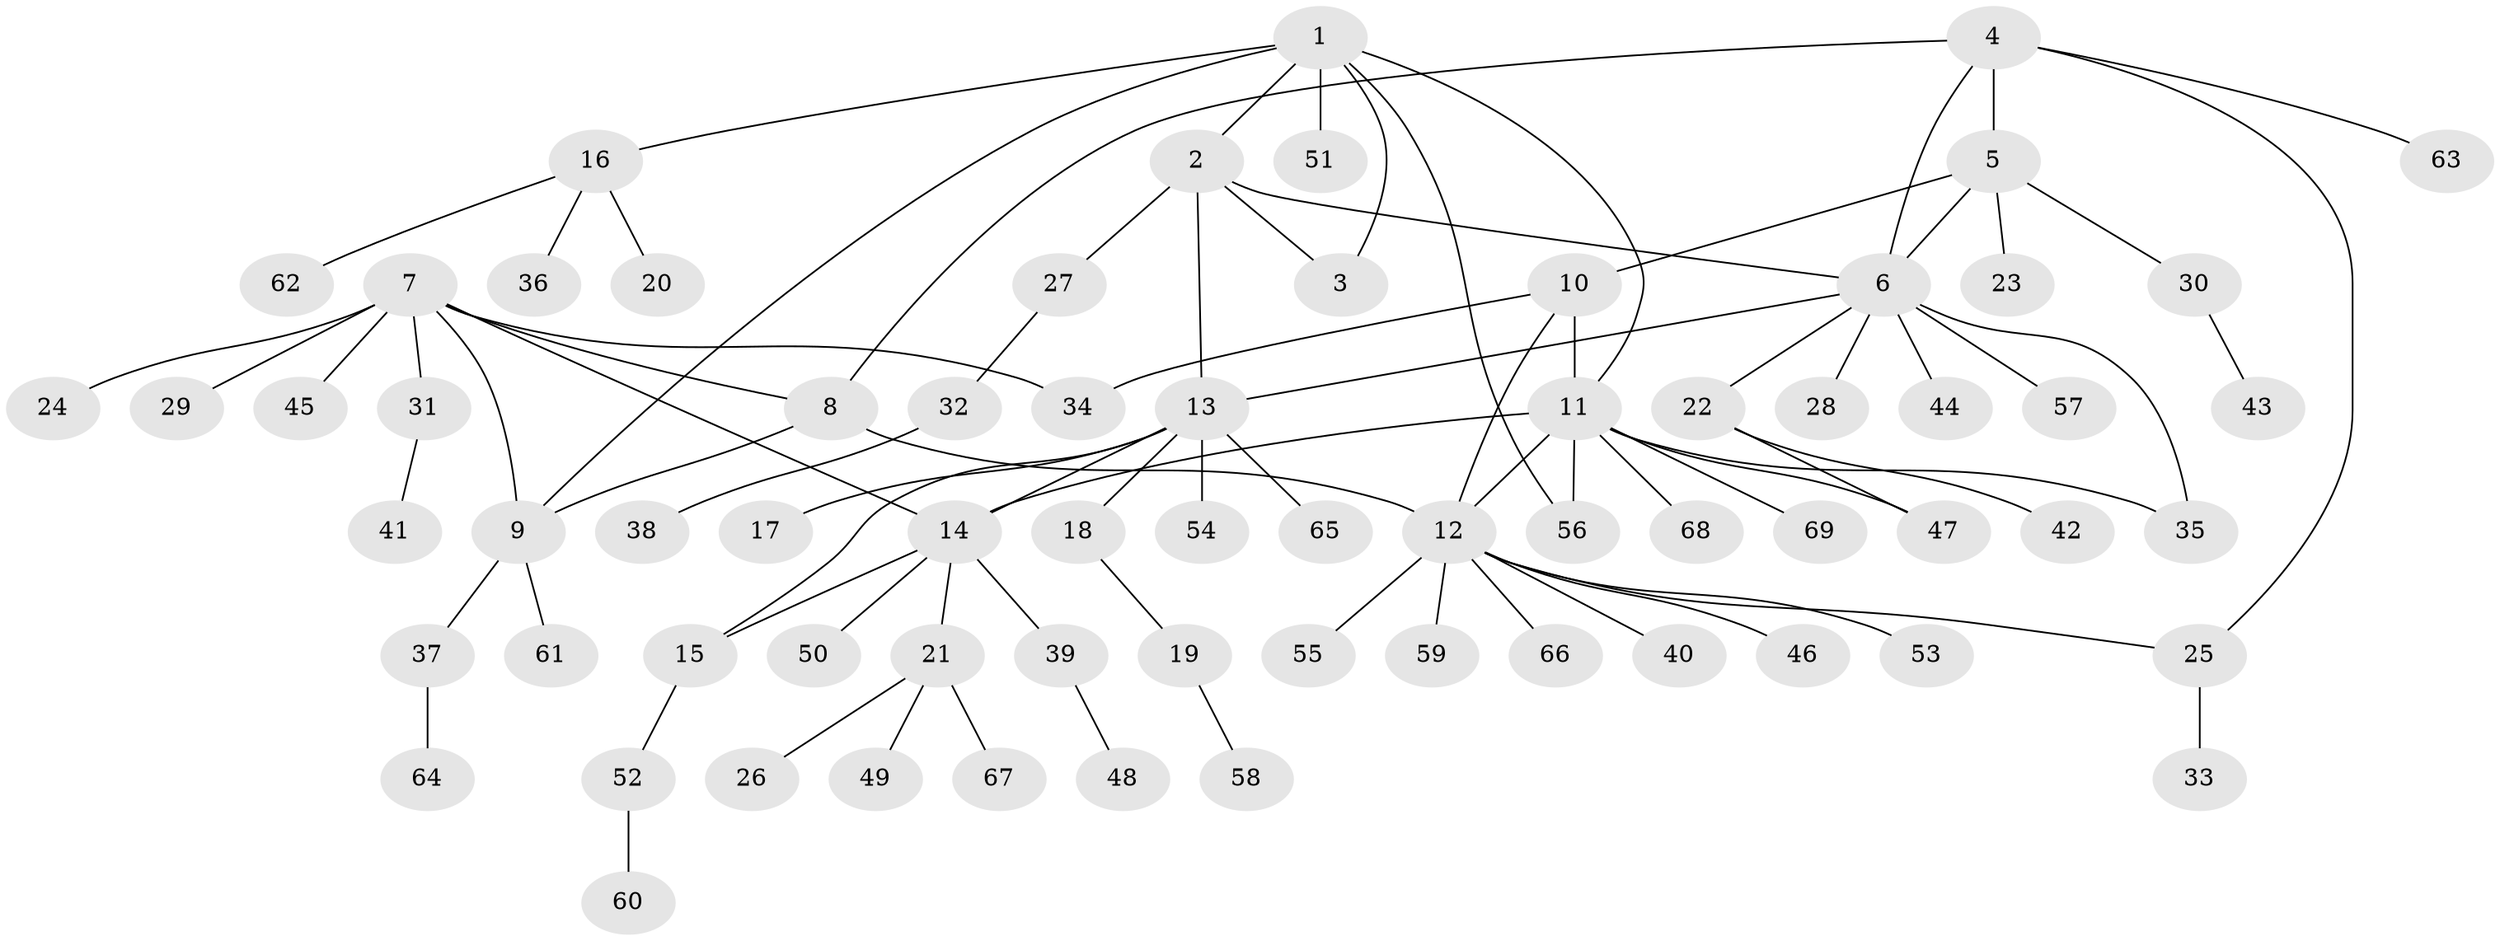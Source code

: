 // Generated by graph-tools (version 1.1) at 2025/37/03/09/25 02:37:44]
// undirected, 69 vertices, 84 edges
graph export_dot {
graph [start="1"]
  node [color=gray90,style=filled];
  1;
  2;
  3;
  4;
  5;
  6;
  7;
  8;
  9;
  10;
  11;
  12;
  13;
  14;
  15;
  16;
  17;
  18;
  19;
  20;
  21;
  22;
  23;
  24;
  25;
  26;
  27;
  28;
  29;
  30;
  31;
  32;
  33;
  34;
  35;
  36;
  37;
  38;
  39;
  40;
  41;
  42;
  43;
  44;
  45;
  46;
  47;
  48;
  49;
  50;
  51;
  52;
  53;
  54;
  55;
  56;
  57;
  58;
  59;
  60;
  61;
  62;
  63;
  64;
  65;
  66;
  67;
  68;
  69;
  1 -- 2;
  1 -- 3;
  1 -- 9;
  1 -- 11;
  1 -- 16;
  1 -- 51;
  1 -- 56;
  2 -- 3;
  2 -- 6;
  2 -- 13;
  2 -- 27;
  4 -- 5;
  4 -- 6;
  4 -- 8;
  4 -- 25;
  4 -- 63;
  5 -- 6;
  5 -- 10;
  5 -- 23;
  5 -- 30;
  6 -- 13;
  6 -- 22;
  6 -- 28;
  6 -- 35;
  6 -- 44;
  6 -- 57;
  7 -- 8;
  7 -- 9;
  7 -- 14;
  7 -- 24;
  7 -- 29;
  7 -- 31;
  7 -- 34;
  7 -- 45;
  8 -- 9;
  8 -- 12;
  9 -- 37;
  9 -- 61;
  10 -- 11;
  10 -- 12;
  10 -- 34;
  11 -- 12;
  11 -- 14;
  11 -- 35;
  11 -- 47;
  11 -- 56;
  11 -- 68;
  11 -- 69;
  12 -- 25;
  12 -- 40;
  12 -- 46;
  12 -- 53;
  12 -- 55;
  12 -- 59;
  12 -- 66;
  13 -- 14;
  13 -- 15;
  13 -- 17;
  13 -- 18;
  13 -- 54;
  13 -- 65;
  14 -- 15;
  14 -- 21;
  14 -- 39;
  14 -- 50;
  15 -- 52;
  16 -- 20;
  16 -- 36;
  16 -- 62;
  18 -- 19;
  19 -- 58;
  21 -- 26;
  21 -- 49;
  21 -- 67;
  22 -- 42;
  22 -- 47;
  25 -- 33;
  27 -- 32;
  30 -- 43;
  31 -- 41;
  32 -- 38;
  37 -- 64;
  39 -- 48;
  52 -- 60;
}

